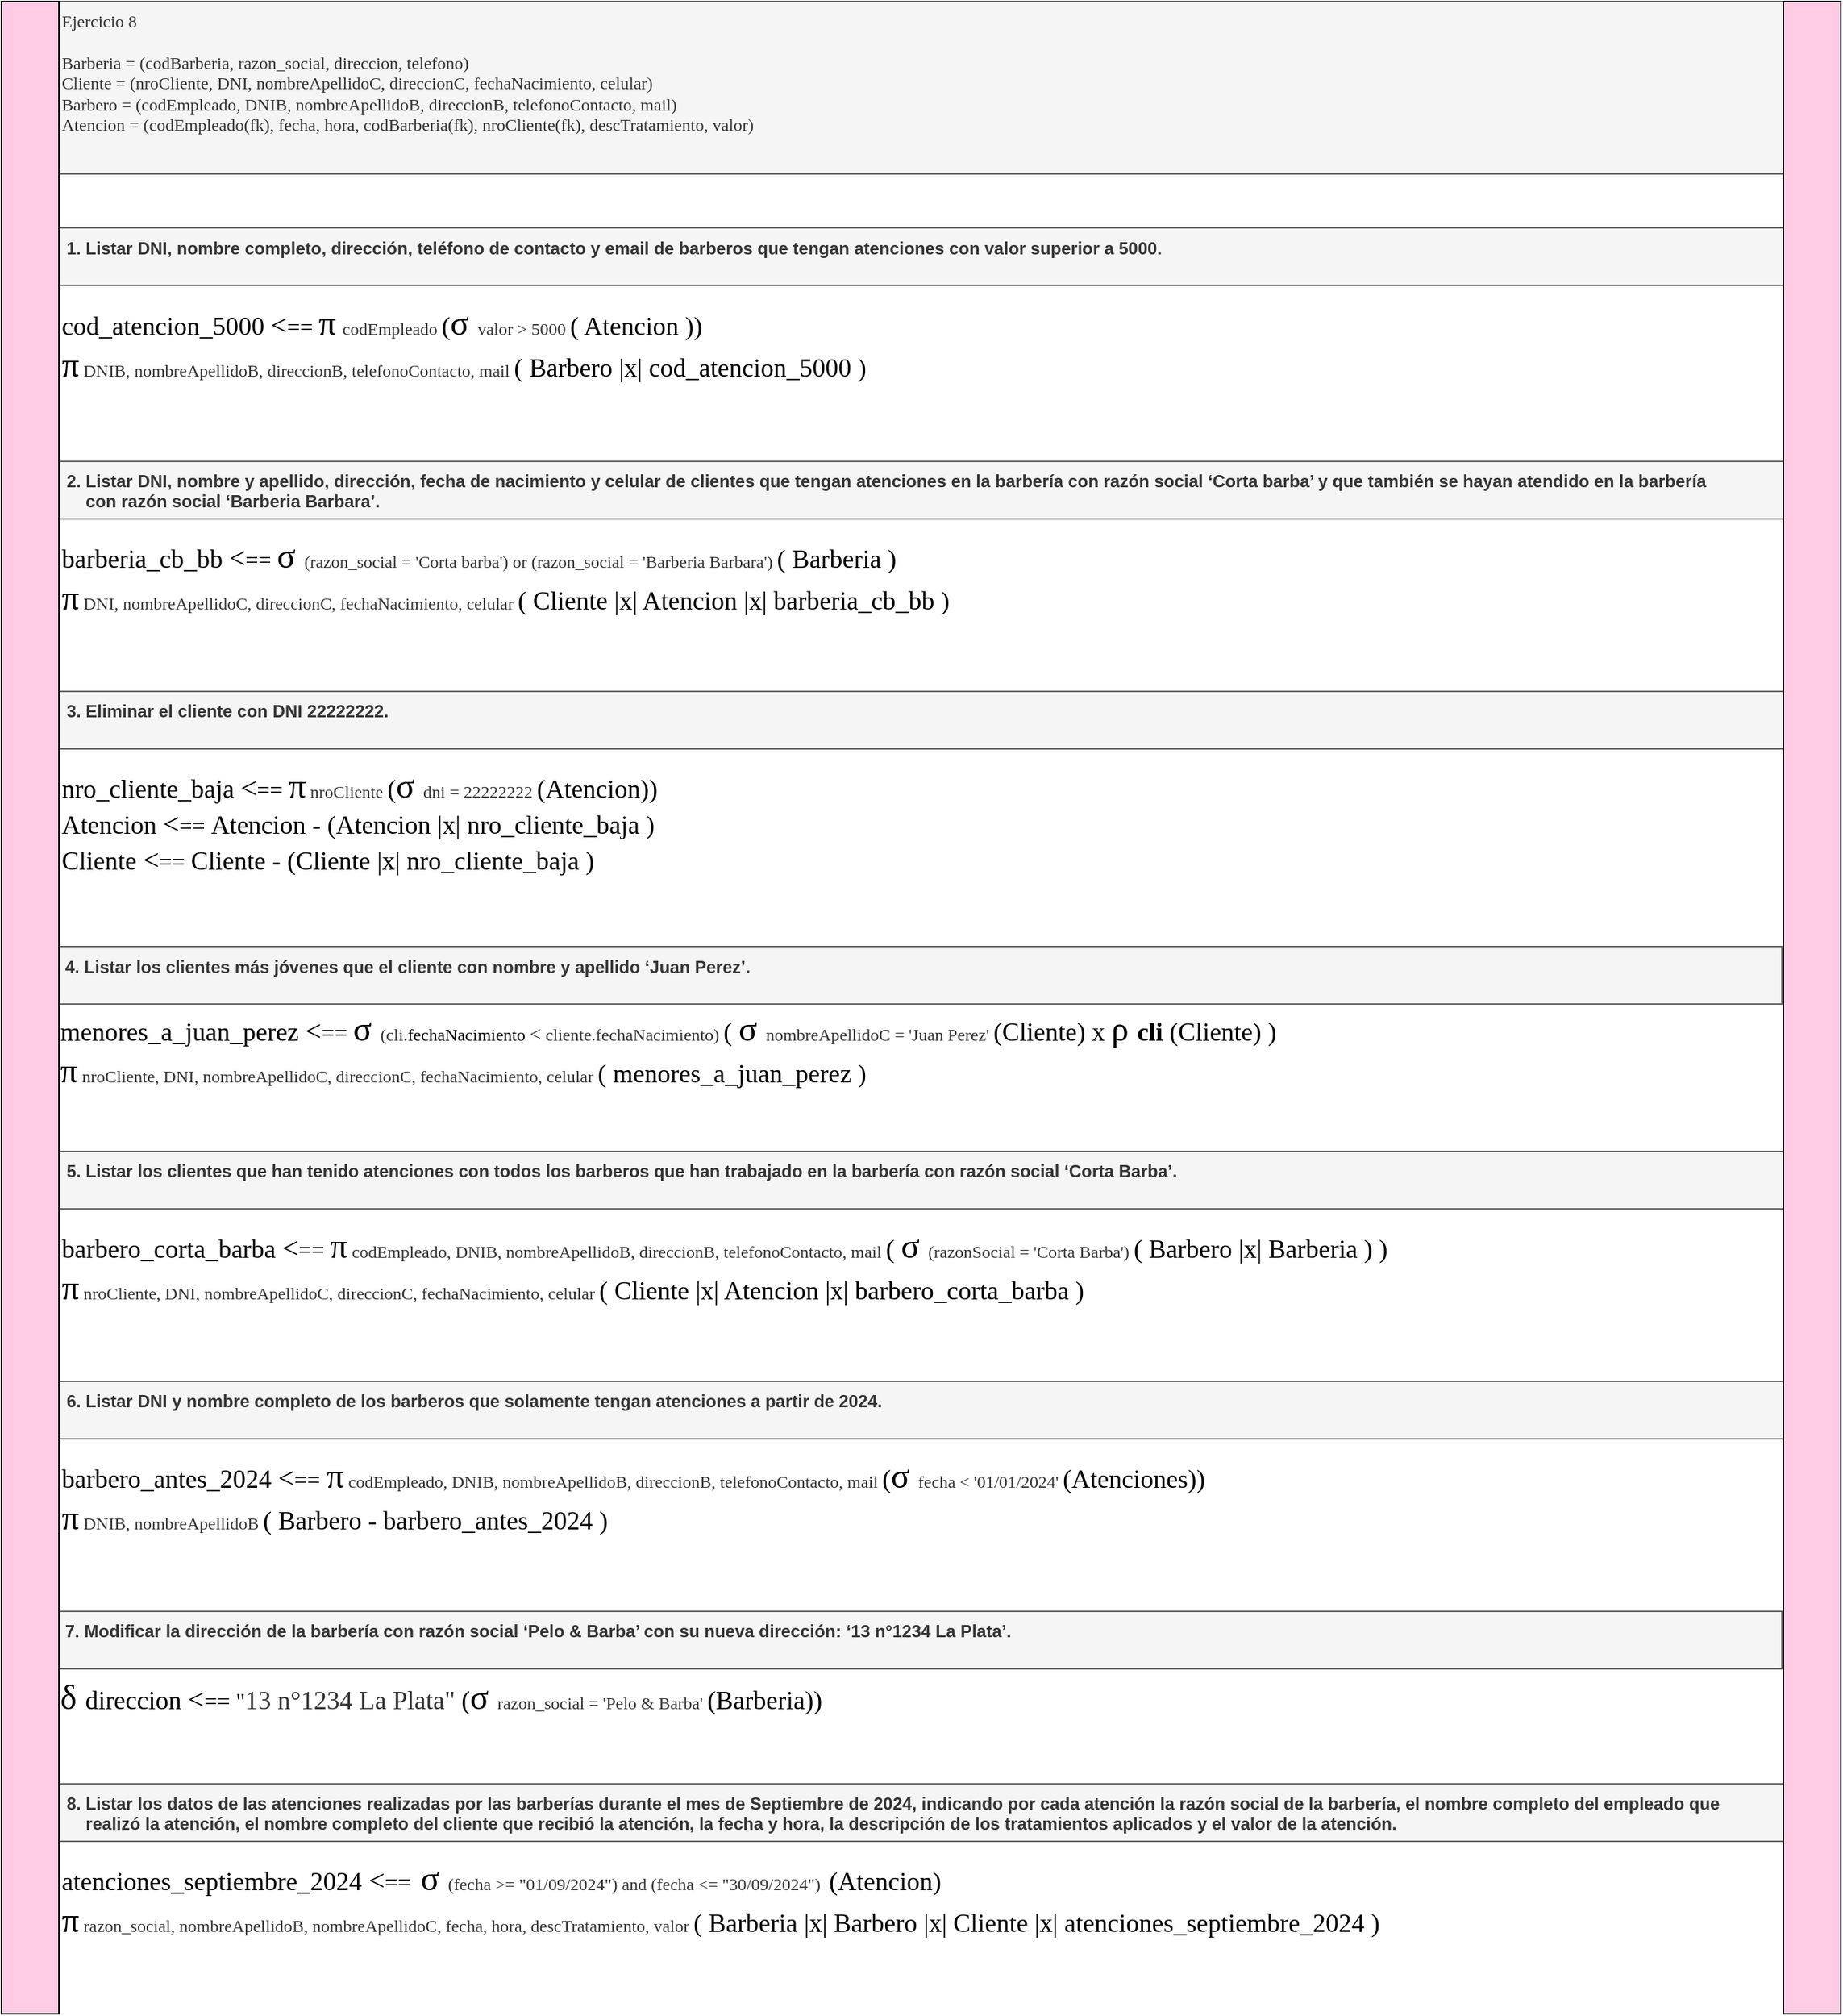 <mxfile version="24.8.4">
  <diagram name="Page-1" id="pZ-kJoSNtS4vOED0P3HG">
    <mxGraphModel dx="-3794" dy="2423" grid="1" gridSize="10" guides="1" tooltips="1" connect="1" arrows="1" fold="1" page="1" pageScale="1" pageWidth="850" pageHeight="1100" math="0" shadow="0">
      <root>
        <mxCell id="0" />
        <mxCell id="1" parent="0" />
        <mxCell id="gU2b7UOgfuIqzucxrZtb-1" value="&lt;span style=&quot;font-weight: normal;&quot;&gt;Ejercicio 8&lt;/span&gt;&lt;div&gt;&lt;span style=&quot;font-weight: normal;&quot;&gt;&lt;br&gt; Barberia = (codBarberia, razon_social, direccion, telefono)&lt;br&gt; Cliente = (nroCliente, DNI, nombreApellidoC, direccionC, fechaNacimiento, celular)&lt;br&gt; Barbero = (codEmpleado, DNIB, nombreApellidoB, direccionB, telefonoContacto, mail)&lt;br&gt; Atencion = (codEmpleado(fk), fecha, hora, codBarberia(fk), nroCliente(fk), descTratamiento, valor)&lt;/span&gt;&lt;/div&gt;" style="text;whiteSpace=wrap;html=1;fontStyle=1;fillColor=#f5f5f5;strokeColor=#666666;fontColor=#333333;align=left;fontFamily=Comic Sans MS;" vertex="1" parent="1">
          <mxGeometry x="9220" y="880" width="1200" height="120" as="geometry" />
        </mxCell>
        <mxCell id="gU2b7UOgfuIqzucxrZtb-2" value="&lt;b&gt;&amp;nbsp;1. Listar DNI, nombre completo, dirección, teléfono de contacto y email de barberos que tengan atenciones con valor superior a 5000.&lt;/b&gt;" style="text;whiteSpace=wrap;html=1;fillColor=#f5f5f5;fontColor=#333333;strokeColor=#666666;" vertex="1" parent="1">
          <mxGeometry x="9220" y="1037.5" width="1200" height="40" as="geometry" />
        </mxCell>
        <mxCell id="gU2b7UOgfuIqzucxrZtb-3" value="&lt;b&gt;&amp;nbsp;3. Eliminar el cliente con DNI 22222222.&lt;/b&gt;" style="text;whiteSpace=wrap;html=1;fillColor=#f5f5f5;fontColor=#333333;strokeColor=#666666;" vertex="1" parent="1">
          <mxGeometry x="9220" y="1360" width="1200" height="40" as="geometry" />
        </mxCell>
        <mxCell id="gU2b7UOgfuIqzucxrZtb-4" value="&lt;b&gt;&amp;nbsp;2. Listar DNI, nombre y apellido, dirección, fecha de nacimiento y celular de clientes que tengan atenciones en la barbería con razón social ‘Corta barba’ y que también se hayan atendido en la barbería&amp;nbsp;&lt;/b&gt;&lt;div&gt;&lt;b&gt;&amp;nbsp; &amp;nbsp; &amp;nbsp;con razón social ‘Barberia Barbara’.&lt;/b&gt;&lt;/div&gt;" style="text;whiteSpace=wrap;html=1;fillColor=#f5f5f5;fontColor=#333333;strokeColor=#666666;" vertex="1" parent="1">
          <mxGeometry x="9220" y="1200" width="1200" height="40" as="geometry" />
        </mxCell>
        <mxCell id="gU2b7UOgfuIqzucxrZtb-5" value="&lt;b&gt;&amp;nbsp;4. Listar los clientes más jóvenes que el cliente con nombre y apellido ‘Juan Perez’.&amp;nbsp;&lt;/b&gt;" style="text;whiteSpace=wrap;html=1;fillColor=#f5f5f5;fontColor=#333333;strokeColor=#666666;" vertex="1" parent="1">
          <mxGeometry x="9219" y="1537.5" width="1200" height="40" as="geometry" />
        </mxCell>
        <mxCell id="gU2b7UOgfuIqzucxrZtb-6" value="&lt;b&gt;&amp;nbsp;5. Listar los clientes que han tenido atenciones con todos los barberos que han trabajado en la barbería con razón social ‘Corta Barba’.&lt;/b&gt;" style="text;whiteSpace=wrap;html=1;fillColor=#f5f5f5;fontColor=#333333;strokeColor=#666666;" vertex="1" parent="1">
          <mxGeometry x="9220" y="1680" width="1200" height="40" as="geometry" />
        </mxCell>
        <mxCell id="gU2b7UOgfuIqzucxrZtb-7" value="&lt;b&gt;&amp;nbsp;6. Listar DNI y nombre completo de los barberos que solamente tengan atenciones a partir de 2024.&lt;/b&gt;" style="text;whiteSpace=wrap;html=1;fillColor=#f5f5f5;fontColor=#333333;strokeColor=#666666;" vertex="1" parent="1">
          <mxGeometry x="9220" y="1840" width="1200" height="40" as="geometry" />
        </mxCell>
        <mxCell id="gU2b7UOgfuIqzucxrZtb-8" value="&lt;b&gt;&amp;nbsp;7. Modificar la dirección de la barbería con razón social ‘Pelo &amp;amp; Barba’ con su nueva dirección: ‘13 n°1234 La Plata’.&lt;/b&gt;" style="text;whiteSpace=wrap;html=1;fillColor=#f5f5f5;fontColor=#333333;strokeColor=#666666;" vertex="1" parent="1">
          <mxGeometry x="9219" y="2000" width="1200" height="40" as="geometry" />
        </mxCell>
        <mxCell id="gU2b7UOgfuIqzucxrZtb-9" value="&lt;b&gt;&amp;nbsp;8. Listar los datos de las atenciones realizadas por las barberías durante el mes de Septiembre de 2024, indicando por cada atención la razón social de la barbería, el nombre completo del empleado que&lt;br&gt;&amp;nbsp; &amp;nbsp; &amp;nbsp;realizó la atención, el nombre completo del cliente que recibió la atención, la fecha y hora, la descripción de los tratamientos aplicados y el valor de la atención.&lt;/b&gt;" style="text;whiteSpace=wrap;html=1;fillColor=#f5f5f5;fontColor=#333333;strokeColor=#666666;" vertex="1" parent="1">
          <mxGeometry x="9220" y="2120" width="1200" height="40" as="geometry" />
        </mxCell>
        <mxCell id="gU2b7UOgfuIqzucxrZtb-10" value="&lt;div style=&quot;&quot;&gt;&lt;span style=&quot;background-color: initial; font-size: 18px;&quot;&gt;nro_cliente_baja&amp;nbsp;&lt;/span&gt;&lt;span style=&quot;background-color: initial; font-size: 20px;&quot;&gt;&amp;lt;&lt;/span&gt;&lt;font style=&quot;background-color: initial; font-size: 16px;&quot;&gt;==&amp;nbsp;&lt;/font&gt;&lt;span style=&quot;background-color: initial; font-size: 24px;&quot;&gt;π&lt;/span&gt;&lt;span style=&quot;background-color: initial; color: rgb(51, 51, 51);&quot;&gt;&amp;nbsp;&lt;/span&gt;&lt;span style=&quot;color: rgb(51, 51, 51);&quot;&gt;nroCliente&lt;/span&gt;&lt;span style=&quot;color: rgb(51, 51, 51);&quot;&gt;&amp;nbsp;&lt;/span&gt;&lt;span style=&quot;background-color: initial; font-size: 18px;&quot;&gt;(&lt;/span&gt;&lt;span style=&quot;background-color: initial; font-size: 24px;&quot;&gt;σ&amp;nbsp;&lt;/span&gt;&lt;span style=&quot;background-color: initial; color: rgb(51, 51, 51);&quot;&gt;dni = 22222222&amp;nbsp;&lt;/span&gt;&lt;span style=&quot;background-color: initial; font-size: 18px;&quot;&gt;(&lt;/span&gt;&lt;span style=&quot;font-size: 18px;&quot;&gt;Atencion&lt;/span&gt;&lt;span style=&quot;background-color: initial; font-size: 18px;&quot;&gt;)&lt;/span&gt;&lt;span style=&quot;background-color: initial; font-size: 18px;&quot;&gt;)&lt;/span&gt;&lt;/div&gt;&lt;div style=&quot;&quot;&gt;&lt;span style=&quot;background-color: initial; font-size: 18px;&quot;&gt;Atencion&amp;nbsp;&lt;/span&gt;&lt;span style=&quot;background-color: initial; font-size: 20px;&quot;&gt;&amp;lt;&lt;/span&gt;&lt;font style=&quot;background-color: initial; font-size: 16px;&quot;&gt;==&amp;nbsp;&lt;/font&gt;&lt;span style=&quot;background-color: initial; font-size: 18px;&quot;&gt;Atencion&amp;nbsp;&lt;/span&gt;&lt;span style=&quot;background-color: initial; font-size: 18px;&quot;&gt;- (&lt;/span&gt;&lt;span style=&quot;background-color: initial; font-size: 18px;&quot;&gt;Atencion |x|&amp;nbsp;&lt;/span&gt;&lt;span style=&quot;background-color: initial; font-size: 18px;&quot;&gt;nro_cliente_baja&amp;nbsp;&lt;/span&gt;&lt;span style=&quot;background-color: initial; font-size: 18px;&quot;&gt;)&lt;/span&gt;&lt;/div&gt;&lt;div style=&quot;&quot;&gt;&lt;span style=&quot;background-color: initial; font-size: 18px;&quot;&gt;Cliente&amp;nbsp;&lt;/span&gt;&lt;span style=&quot;background-color: initial; font-size: 20px;&quot;&gt;&amp;lt;&lt;/span&gt;&lt;font style=&quot;background-color: initial; font-size: 16px;&quot;&gt;==&amp;nbsp;&lt;/font&gt;&lt;span style=&quot;background-color: initial; font-size: 18px;&quot;&gt;Cliente -&amp;nbsp;&lt;/span&gt;&lt;span style=&quot;background-color: initial; font-size: 18px;&quot;&gt;(&lt;/span&gt;&lt;span style=&quot;background-color: initial; font-size: 18px;&quot;&gt;Cliente&amp;nbsp;&lt;/span&gt;&lt;span style=&quot;background-color: initial; font-size: 18px;&quot;&gt;|x|&amp;nbsp;&lt;/span&gt;&lt;span style=&quot;background-color: initial; font-size: 18px;&quot;&gt;nro_cliente_baja&amp;nbsp;&lt;/span&gt;&lt;span style=&quot;background-color: initial; font-size: 18px;&quot;&gt;)&lt;/span&gt;&lt;span style=&quot;background-color: initial; font-size: 18px;&quot;&gt;&lt;/span&gt;&lt;/div&gt;" style="text;whiteSpace=wrap;html=1;verticalAlign=middle;fontFamily=Comic Sans MS;" vertex="1" parent="1">
          <mxGeometry x="9220" y="1400" width="1199" height="100" as="geometry" />
        </mxCell>
        <mxCell id="gU2b7UOgfuIqzucxrZtb-11" value="&lt;div style=&quot;&quot;&gt;&lt;div&gt;&lt;span style=&quot;background-color: initial;&quot;&gt;&lt;font style=&quot;font-size: 18px;&quot;&gt;menores_a_juan_perez&amp;nbsp;&lt;/font&gt;&lt;/span&gt;&lt;span style=&quot;background-color: initial; font-size: 20px;&quot;&gt;&amp;lt;&lt;/span&gt;&lt;font style=&quot;background-color: initial; font-size: 16px;&quot;&gt;==&amp;nbsp;&lt;/font&gt;&lt;span style=&quot;background-color: initial; font-size: 24px;&quot;&gt;σ&lt;/span&gt;&lt;span style=&quot;background-color: initial; font-size: 24px;&quot;&gt;&amp;nbsp;&lt;/span&gt;&lt;span style=&quot;background-color: initial; color: rgb(51, 51, 51);&quot;&gt;(cli.&lt;/span&gt;&lt;span style=&quot;background-color: initial;&quot;&gt;fechaNacimiento&lt;/span&gt;&lt;span style=&quot;background-color: initial; color: rgb(51, 51, 51);&quot;&gt;&amp;nbsp;&lt;font style=&quot;font-size: 14px;&quot;&gt;&amp;lt;&lt;/font&gt;&amp;nbsp;cliente&lt;/span&gt;&lt;span style=&quot;background-color: initial; color: rgb(51, 51, 51);&quot;&gt;.fechaNacimiento)&amp;nbsp;&lt;/span&gt;&lt;span style=&quot;background-color: initial; font-size: 18px;&quot;&gt;(&amp;nbsp;&lt;/span&gt;&lt;span style=&quot;background-color: initial; font-size: 24px;&quot;&gt;σ&lt;/span&gt;&lt;span style=&quot;background-color: initial; font-size: 24px;&quot;&gt;&amp;nbsp;&lt;/span&gt;&lt;span style=&quot;background-color: initial; color: rgb(51, 51, 51);&quot;&gt;nombreApellidoC = &#39;Juan Perez&#39;&lt;/span&gt;&lt;span style=&quot;background-color: initial; color: rgb(51, 51, 51);&quot;&gt;&amp;nbsp;&lt;/span&gt;&lt;span style=&quot;background-color: initial; font-size: 18px;&quot;&gt;(&lt;/span&gt;&lt;span style=&quot;background-color: initial; font-size: 18px;&quot;&gt;Cliente&lt;/span&gt;&lt;span style=&quot;background-color: initial; font-size: 18px;&quot;&gt;)&lt;/span&gt;&lt;span style=&quot;background-color: initial; font-size: 18px;&quot;&gt;&amp;nbsp;&lt;/span&gt;&lt;span style=&quot;background-color: initial; font-size: 18px;&quot;&gt;x&amp;nbsp;&lt;/span&gt;&lt;span style=&quot;background-color: initial; font-size: 24px;&quot;&gt;ρ&amp;nbsp;&lt;/span&gt;&lt;span style=&quot;background-color: initial; font-size: 18px;&quot;&gt;&lt;b&gt;cli&lt;/b&gt; (&lt;/span&gt;&lt;span style=&quot;background-color: initial; font-size: 18px;&quot;&gt;Cliente)&amp;nbsp;&lt;/span&gt;&lt;span style=&quot;background-color: initial; font-size: 18px;&quot;&gt;)&lt;/span&gt;&lt;/div&gt;&lt;div&gt;&lt;span style=&quot;background-color: initial; font-size: 24px;&quot;&gt;π&lt;/span&gt;&lt;span style=&quot;color: rgb(51, 51, 51); background-color: initial;&quot;&gt;&amp;nbsp;&lt;/span&gt;&lt;span style=&quot;color: rgb(51, 51, 51); background-color: initial;&quot;&gt;nroCliente, DNI, nombreApellidoC, direccionC, fechaNacimiento, celular&amp;nbsp;&lt;/span&gt;&lt;span style=&quot;font-size: 18px; background-color: initial;&quot;&gt;(&amp;nbsp;&lt;/span&gt;&lt;span style=&quot;font-size: 18px; background-color: initial;&quot;&gt;menores_a_juan_perez )&lt;/span&gt;&lt;/div&gt;&lt;/div&gt;" style="text;whiteSpace=wrap;html=1;verticalAlign=middle;fontFamily=Comic Sans MS;" vertex="1" parent="1">
          <mxGeometry x="9219" y="1577.5" width="1200" height="62.5" as="geometry" />
        </mxCell>
        <mxCell id="gU2b7UOgfuIqzucxrZtb-12" value="&lt;div style=&quot;&quot;&gt;&lt;div&gt;&lt;span style=&quot;background-color: initial;&quot;&gt;&lt;font style=&quot;font-size: 18px;&quot;&gt;barbero_corta_barba&amp;nbsp;&lt;/font&gt;&lt;/span&gt;&lt;span style=&quot;background-color: initial; font-size: 20px;&quot;&gt;&amp;lt;&lt;/span&gt;&lt;font style=&quot;background-color: initial; font-size: 16px;&quot;&gt;==&amp;nbsp;&lt;/font&gt;&lt;span style=&quot;background-color: initial; font-size: 24px;&quot;&gt;π&lt;/span&gt;&lt;span style=&quot;background-color: initial; color: rgb(51, 51, 51);&quot;&gt;&amp;nbsp;&lt;/span&gt;&lt;span style=&quot;color: rgb(51, 51, 51);&quot;&gt;codEmpleado, DNIB, nombreApellidoB, direccionB, telefonoContacto, mail&amp;nbsp;&lt;/span&gt;&lt;span style=&quot;font-size: 18px; background-color: initial;&quot;&gt;(&lt;/span&gt;&lt;span style=&quot;font-size: 18px; background-color: initial;&quot;&gt;&amp;nbsp;&lt;/span&gt;&lt;span style=&quot;background-color: initial; font-size: 24px;&quot;&gt;σ&lt;/span&gt;&lt;span style=&quot;background-color: initial; font-size: 24px;&quot;&gt;&amp;nbsp;&lt;/span&gt;&lt;span style=&quot;background-color: initial; color: rgb(51, 51, 51);&quot;&gt;(razonSocial = &#39;Corta Barba&#39;)&lt;/span&gt;&lt;span style=&quot;background-color: initial;&quot;&gt;&lt;font color=&quot;#333333&quot;&gt;&amp;nbsp;&lt;/font&gt;&lt;/span&gt;&lt;span style=&quot;background-color: initial; font-size: 18px;&quot;&gt;( Barbero |x| Barberia&amp;nbsp;&lt;/span&gt;&lt;span style=&quot;background-color: initial; font-size: 18px;&quot;&gt;)&lt;/span&gt;&lt;span style=&quot;background-color: initial; font-size: 18px;&quot;&gt;&amp;nbsp;&lt;/span&gt;&lt;span style=&quot;background-color: initial; font-size: 18px;&quot;&gt;)&lt;/span&gt;&lt;/div&gt;&lt;div&gt;&lt;span style=&quot;background-color: initial; font-size: 24px;&quot;&gt;π&lt;/span&gt;&lt;span style=&quot;color: rgb(51, 51, 51); background-color: initial;&quot;&gt;&amp;nbsp;&lt;/span&gt;&lt;span style=&quot;color: rgb(51, 51, 51);&quot;&gt;nroCliente, DNI, nombreApellidoC, direccionC, fechaNacimiento, celular&amp;nbsp;&lt;/span&gt;&lt;span style=&quot;background-color: initial; font-size: 18px;&quot;&gt;(&amp;nbsp;&lt;/span&gt;&lt;span style=&quot;font-size: 18px;&quot;&gt;Cliente |x| Atencion |x| barbero_corta_barba&amp;nbsp;&lt;/span&gt;&lt;span style=&quot;background-color: initial; font-size: 18px;&quot;&gt;)&lt;/span&gt;&lt;/div&gt;&lt;/div&gt;" style="text;whiteSpace=wrap;html=1;verticalAlign=middle;fontFamily=Comic Sans MS;" vertex="1" parent="1">
          <mxGeometry x="9220" y="1720" width="1200" height="80" as="geometry" />
        </mxCell>
        <mxCell id="gU2b7UOgfuIqzucxrZtb-13" value="&lt;div&gt;&lt;span style=&quot;background-color: initial; font-size: 24px;&quot;&gt;δ&amp;nbsp;&lt;/span&gt;&lt;font style=&quot;background-color: initial;&quot;&gt;&lt;span style=&quot;font-size: 18px;&quot;&gt;direccion&amp;nbsp;&lt;/span&gt;&lt;span style=&quot;font-size: 20px; background-color: initial;&quot;&gt;&amp;lt;&lt;/span&gt;&lt;font style=&quot;font-size: 16px; background-color: initial;&quot;&gt;== &quot;&lt;/font&gt;&lt;/font&gt;&lt;span style=&quot;background-color: initial; color: rgb(51, 51, 51);&quot;&gt;&lt;font style=&quot;font-size: 18px;&quot;&gt;13 n°1234 La Plata&quot;&lt;/font&gt;&lt;/span&gt;&lt;span style=&quot;background-color: initial; font-size: 18px;&quot;&gt;&amp;nbsp;(&lt;/span&gt;&lt;span style=&quot;background-color: initial; font-size: 24px;&quot;&gt;σ&lt;/span&gt;&lt;span style=&quot;background-color: initial; font-size: 24px;&quot;&gt;&amp;nbsp;&lt;/span&gt;&lt;span style=&quot;background-color: initial; color: rgb(51, 51, 51);&quot;&gt;razon_social = &#39;&lt;/span&gt;&lt;span style=&quot;background-color: initial; color: rgb(51, 51, 51);&quot;&gt;Pelo &amp;amp; Barba&lt;/span&gt;&lt;span style=&quot;background-color: initial; color: rgb(51, 51, 51);&quot;&gt;&#39;&lt;/span&gt;&lt;span style=&quot;background-color: initial;&quot;&gt;&lt;font color=&quot;#333333&quot;&gt;&amp;nbsp;&lt;/font&gt;&lt;/span&gt;&lt;span style=&quot;background-color: initial; font-size: 18px;&quot;&gt;(Barberia&lt;/span&gt;&lt;span style=&quot;background-color: initial; font-size: 18px;&quot;&gt;)&lt;/span&gt;&lt;span style=&quot;background-color: initial; font-size: 18px;&quot;&gt;)&lt;/span&gt;&lt;/div&gt;" style="text;whiteSpace=wrap;html=1;verticalAlign=middle;fontFamily=Comic Sans MS;" vertex="1" parent="1">
          <mxGeometry x="9219" y="2040" width="1200" height="40" as="geometry" />
        </mxCell>
        <mxCell id="gU2b7UOgfuIqzucxrZtb-14" value="&lt;div style=&quot;&quot;&gt;&lt;div&gt;&lt;span style=&quot;background-color: initial;&quot;&gt;&lt;font style=&quot;font-size: 18px;&quot;&gt;barberia_cb_bb&amp;nbsp;&lt;/font&gt;&lt;/span&gt;&lt;span style=&quot;background-color: initial; font-size: 20px;&quot;&gt;&amp;lt;&lt;/span&gt;&lt;font style=&quot;background-color: initial; font-size: 16px;&quot;&gt;==&amp;nbsp;&lt;/font&gt;&lt;span style=&quot;background-color: initial; font-size: 24px;&quot;&gt;σ &lt;/span&gt;&lt;span style=&quot;background-color: initial; color: rgb(51, 51, 51);&quot;&gt;(razon_social = &#39;Corta barba&#39;) or (&lt;/span&gt;&lt;span style=&quot;color: rgb(51, 51, 51); background-color: initial;&quot;&gt;razon_social = &#39;Barberia Barbara&#39;)&lt;/span&gt;&lt;span style=&quot;background-color: initial; color: rgb(51, 51, 51);&quot;&gt;&amp;nbsp;&lt;/span&gt;&lt;span style=&quot;background-color: initial; font-size: 18px;&quot;&gt;(&amp;nbsp;&lt;/span&gt;&lt;span style=&quot;background-color: initial; font-size: 18px;&quot;&gt;Barberia&amp;nbsp;&lt;/span&gt;&lt;span style=&quot;background-color: initial; font-size: 18px;&quot;&gt;)&lt;/span&gt;&lt;/div&gt;&lt;div&gt;&lt;span style=&quot;background-color: initial; font-size: 24px;&quot;&gt;π&lt;/span&gt;&lt;span style=&quot;color: rgb(51, 51, 51); background-color: initial;&quot;&gt;&amp;nbsp;&lt;/span&gt;&lt;span style=&quot;color: rgb(51, 51, 51);&quot;&gt;DNI, nombreApellidoC, direccionC, fechaNacimiento, celular&lt;/span&gt;&lt;span style=&quot;background-color: initial;&quot;&gt;&lt;font color=&quot;#333333&quot;&gt;&amp;nbsp;&lt;/font&gt;&lt;/span&gt;&lt;span style=&quot;background-color: initial; font-size: 18px;&quot;&gt;(&amp;nbsp;&lt;/span&gt;&lt;span style=&quot;background-color: initial; font-size: 18px;&quot;&gt;Cliente |x| Atencion |x|&amp;nbsp;&lt;/span&gt;&lt;span style=&quot;font-size: 18px;&quot;&gt;barberia_cb_bb&amp;nbsp;&lt;/span&gt;&lt;span style=&quot;background-color: initial; font-size: 18px;&quot;&gt;)&lt;/span&gt;&lt;/div&gt;&lt;/div&gt;" style="text;whiteSpace=wrap;html=1;verticalAlign=middle;fontFamily=Comic Sans MS;" vertex="1" parent="1">
          <mxGeometry x="9220" y="1240" width="1200" height="80" as="geometry" />
        </mxCell>
        <mxCell id="gU2b7UOgfuIqzucxrZtb-15" value="&lt;div&gt;&lt;span style=&quot;font-size: 18px; background-color: initial;&quot;&gt;cod_atencion_5000&amp;nbsp;&lt;/span&gt;&lt;span style=&quot;background-color: initial; font-size: 20px;&quot;&gt;&amp;lt;&lt;/span&gt;&lt;font style=&quot;background-color: initial; font-size: 16px;&quot;&gt;==&amp;nbsp;&lt;/font&gt;&lt;span style=&quot;font-size: 24px; background-color: initial;&quot;&gt;π&lt;/span&gt;&lt;span style=&quot;background-color: initial; font-size: 18px;&quot;&gt;&amp;nbsp;&lt;/span&gt;&lt;span style=&quot;background-color: initial; color: rgb(51, 51, 51);&quot;&gt;codEmpleado&amp;nbsp;&lt;/span&gt;&lt;span style=&quot;background-color: initial; font-size: 18px;&quot;&gt;(&lt;/span&gt;&lt;span style=&quot;background-color: initial; font-size: 24px;&quot;&gt;σ&amp;nbsp;&lt;/span&gt;&lt;span style=&quot;background-color: initial; color: rgb(51, 51, 51);&quot;&gt;valor &amp;gt; 5000&amp;nbsp;&lt;/span&gt;&lt;span style=&quot;background-color: initial; font-size: 18px;&quot;&gt;( &lt;/span&gt;&lt;span style=&quot;background-color: initial; font-size: 18px;&quot;&gt;Atencion&amp;nbsp;&lt;/span&gt;&lt;span style=&quot;background-color: initial; font-size: 18px;&quot;&gt;)&lt;/span&gt;&lt;span style=&quot;background-color: initial; font-size: 18px;&quot;&gt;)&lt;/span&gt;&lt;/div&gt;&lt;div&gt;&lt;span style=&quot;background-color: initial; font-size: 24px;&quot;&gt;&lt;/span&gt;&lt;/div&gt;&lt;div&gt;&lt;span style=&quot;background-color: initial; font-size: 24px;&quot;&gt;π&lt;/span&gt;&lt;span style=&quot;color: rgb(51, 51, 51); background-color: initial;&quot;&gt;&amp;nbsp;DNIB, nombreApellidoB, direccionB, telefonoContacto, mail&lt;/span&gt;&lt;span style=&quot;background-color: initial;&quot;&gt;&lt;font color=&quot;#333333&quot;&gt;&amp;nbsp;&lt;/font&gt;&lt;/span&gt;&lt;span style=&quot;background-color: initial; font-size: 18px;&quot;&gt;(&amp;nbsp;&lt;/span&gt;&lt;span style=&quot;background-color: initial; font-size: 18px;&quot;&gt;Barbero&amp;nbsp;&lt;/span&gt;&lt;span style=&quot;background-color: initial; font-size: 18px;&quot;&gt;|x|&amp;nbsp;&lt;/span&gt;&lt;span style=&quot;font-size: 18px;&quot;&gt;cod_atencion_5000&amp;nbsp;&lt;/span&gt;&lt;span style=&quot;background-color: initial; font-size: 18px;&quot;&gt;)&lt;/span&gt;&lt;/div&gt;" style="text;whiteSpace=wrap;html=1;verticalAlign=middle;fontFamily=Comic Sans MS;" vertex="1" parent="1">
          <mxGeometry x="9220" y="1077.5" width="1200" height="80" as="geometry" />
        </mxCell>
        <mxCell id="gU2b7UOgfuIqzucxrZtb-16" value="&lt;div style=&quot;&quot;&gt;&lt;div&gt;&lt;span style=&quot;background-color: initial; font-size: 18px;&quot;&gt;barbero_antes_2024&amp;nbsp;&lt;/span&gt;&lt;span style=&quot;background-color: initial; font-size: 20px;&quot;&gt;&amp;lt;&lt;/span&gt;&lt;font style=&quot;background-color: initial; font-size: 16px;&quot;&gt;==&lt;/font&gt;&lt;font style=&quot;background-color: initial; font-size: 18px;&quot;&gt;&amp;nbsp;&lt;/font&gt;&lt;span style=&quot;background-color: initial; font-size: 24px;&quot;&gt;π&lt;/span&gt;&lt;span style=&quot;background-color: initial; color: rgb(51, 51, 51);&quot;&gt;&amp;nbsp;&lt;/span&gt;&lt;span style=&quot;background-color: initial; color: rgb(51, 51, 51);&quot;&gt;codEmpleado, DNIB, nombreApellidoB, direccionB, telefonoContacto, mail&lt;/span&gt;&lt;span style=&quot;background-color: initial; color: rgb(51, 51, 51);&quot;&gt;&amp;nbsp;&lt;/span&gt;&lt;span style=&quot;background-color: initial; font-size: 18px;&quot;&gt;(&lt;/span&gt;&lt;span style=&quot;background-color: initial; font-size: 24px;&quot;&gt;σ&lt;/span&gt;&lt;span style=&quot;background-color: initial; font-size: 24px;&quot;&gt;&amp;nbsp;&lt;/span&gt;&lt;span style=&quot;background-color: initial; color: rgb(51, 51, 51);&quot;&gt;fecha &amp;lt; &#39;01/01/2024&#39;&lt;/span&gt;&lt;span style=&quot;background-color: initial;&quot;&gt;&lt;font color=&quot;#333333&quot;&gt;&amp;nbsp;&lt;/font&gt;&lt;/span&gt;&lt;span style=&quot;background-color: initial; font-size: 18px;&quot;&gt;(Atenciones&lt;/span&gt;&lt;span style=&quot;background-color: initial; font-size: 18px;&quot;&gt;)&lt;/span&gt;&lt;span style=&quot;background-color: initial; font-size: 18px;&quot;&gt;)&lt;/span&gt;&lt;/div&gt;&lt;div&gt;&lt;span style=&quot;background-color: initial; font-size: 24px;&quot;&gt;π&lt;/span&gt;&lt;span style=&quot;background-color: initial; color: rgb(51, 51, 51);&quot;&gt;&amp;nbsp;&lt;/span&gt;&lt;span style=&quot;background-color: initial; color: rgb(51, 51, 51);&quot;&gt;DNIB, nombreApellidoB&lt;/span&gt;&lt;span style=&quot;background-color: initial; color: rgb(51, 51, 51);&quot;&gt;&amp;nbsp;&lt;/span&gt;&lt;span style=&quot;background-color: initial; font-size: 18px;&quot;&gt;(&amp;nbsp;&lt;/span&gt;&lt;span style=&quot;background-color: initial; font-size: 18px;&quot;&gt;Barbero -&amp;nbsp;&lt;/span&gt;&lt;span style=&quot;background-color: initial; font-size: 18px;&quot;&gt;barbero_antes_2024&amp;nbsp;&lt;/span&gt;&lt;span style=&quot;background-color: initial; font-size: 18px;&quot;&gt;)&lt;br&gt;&lt;/span&gt;&lt;/div&gt;&lt;/div&gt;" style="text;whiteSpace=wrap;html=1;verticalAlign=middle;fontFamily=Comic Sans MS;" vertex="1" parent="1">
          <mxGeometry x="9220" y="1880" width="1200" height="80" as="geometry" />
        </mxCell>
        <mxCell id="gU2b7UOgfuIqzucxrZtb-17" value="&lt;div&gt;&lt;span style=&quot;background-color: initial; font-size: 18px;&quot;&gt;atenciones_septiembre_2024&amp;nbsp;&lt;/span&gt;&lt;span style=&quot;background-color: initial; font-size: 20px;&quot;&gt;&amp;lt;&lt;/span&gt;&lt;font style=&quot;background-color: initial; font-size: 16px;&quot;&gt;==&amp;nbsp;&lt;/font&gt;&lt;span style=&quot;background-color: initial; color: rgb(51, 51, 51);&quot;&gt;&amp;nbsp;&lt;/span&gt;&lt;span style=&quot;background-color: initial; font-size: 24px;&quot;&gt;σ&lt;/span&gt;&lt;span style=&quot;background-color: initial; font-size: 24px;&quot;&gt;&amp;nbsp;&lt;/span&gt;&lt;span style=&quot;color: rgb(51, 51, 51);&quot;&gt;(fecha&lt;/span&gt;&lt;span style=&quot;background-color: initial; color: rgb(51, 51, 51);&quot;&gt;&amp;nbsp;&amp;gt;= &quot;01&lt;/span&gt;&lt;span style=&quot;background-color: initial; color: rgb(51, 51, 51);&quot;&gt;/09/2024&quot;) and (&lt;/span&gt;&lt;span style=&quot;background-color: initial; color: rgb(51, 51, 51);&quot;&gt;fecha&lt;/span&gt;&lt;span style=&quot;background-color: initial; color: rgb(51, 51, 51);&quot;&gt;&amp;nbsp;&amp;lt;= &quot;30&lt;/span&gt;&lt;span style=&quot;background-color: initial; color: rgb(51, 51, 51);&quot;&gt;/09/2024&quot;)&lt;/span&gt;&lt;span style=&quot;background-color: initial;&quot;&gt;&lt;font color=&quot;#333333&quot;&gt;&amp;nbsp;&lt;/font&gt;&lt;/span&gt;&lt;span style=&quot;background-color: initial;&quot;&gt;&lt;font color=&quot;#333333&quot;&gt;&amp;nbsp;&lt;/font&gt;&lt;/span&gt;&lt;span style=&quot;background-color: initial; font-size: 18px;&quot;&gt;(Atencion&lt;/span&gt;&lt;span style=&quot;background-color: initial; font-size: 18px;&quot;&gt;)&lt;/span&gt;&lt;/div&gt;&lt;div&gt;&lt;div&gt;&lt;span style=&quot;background-color: initial; font-size: 24px;&quot;&gt;π&lt;/span&gt;&lt;span style=&quot;background-color: initial; color: rgb(51, 51, 51);&quot;&gt;&amp;nbsp;&lt;/span&gt;&lt;span style=&quot;color: rgb(51, 51, 51);&quot;&gt;razon_social,&amp;nbsp;&lt;/span&gt;&lt;span style=&quot;color: rgb(51, 51, 51);&quot;&gt;nombreApellidoB,&amp;nbsp;&lt;/span&gt;&lt;span style=&quot;color: rgb(51, 51, 51); background-color: initial;&quot;&gt;nombreApellidoC,&amp;nbsp;&lt;/span&gt;&lt;span style=&quot;color: rgb(51, 51, 51); background-color: initial;&quot;&gt;fecha, hora, descTratamiento, valor&lt;/span&gt;&lt;span style=&quot;background-color: initial; color: rgb(51, 51, 51);&quot;&gt;&amp;nbsp;&lt;/span&gt;&lt;span style=&quot;background-color: initial; font-size: 18px;&quot;&gt;( Barberia |x| Barbero |x| Cliente |x|&amp;nbsp;&lt;/span&gt;&lt;span style=&quot;font-size: 18px; background-color: initial;&quot;&gt;atenciones_septiembre_2024&amp;nbsp;&lt;/span&gt;&lt;span style=&quot;background-color: initial; font-size: 18px;&quot;&gt;)&lt;/span&gt;&lt;/div&gt;&lt;/div&gt;" style="text;whiteSpace=wrap;html=1;verticalAlign=middle;fontFamily=Comic Sans MS;" vertex="1" parent="1">
          <mxGeometry x="9220" y="2160" width="1200" height="80" as="geometry" />
        </mxCell>
        <mxCell id="gU2b7UOgfuIqzucxrZtb-18" value="" style="rounded=0;whiteSpace=wrap;html=1;fillColor=#FFCCE6;strokeColor=#000000;" vertex="1" parent="1">
          <mxGeometry x="9180" y="880" width="40" height="1400" as="geometry" />
        </mxCell>
        <mxCell id="gU2b7UOgfuIqzucxrZtb-19" value="" style="rounded=0;whiteSpace=wrap;html=1;fillColor=#FFCCE6;strokeColor=#000000;" vertex="1" parent="1">
          <mxGeometry x="10420" y="880" width="40" height="1400" as="geometry" />
        </mxCell>
      </root>
    </mxGraphModel>
  </diagram>
</mxfile>
